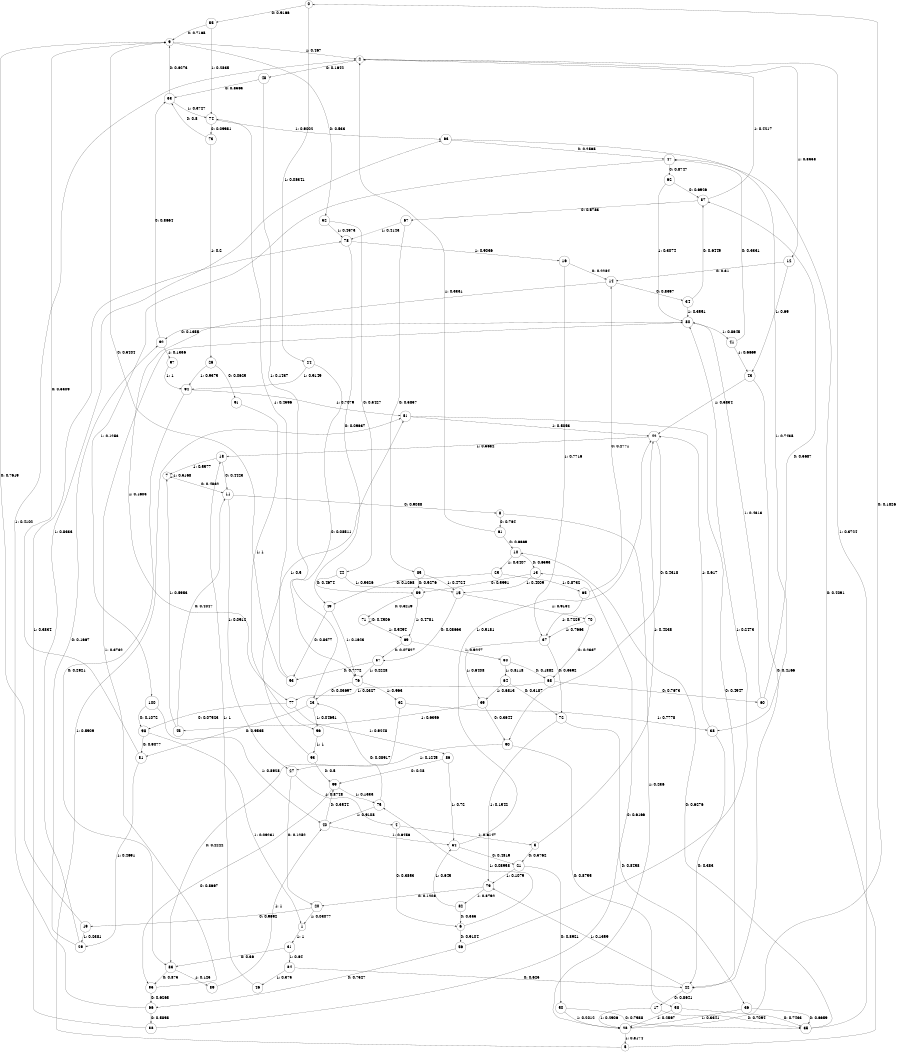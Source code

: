 digraph "ch22concat_phase3_L9" {
size = "6,8.5";
ratio = "fill";
node [shape = circle];
node [fontsize = 24];
edge [fontsize = 24];
0 -> 55 [label = "0: 0.9166   "];
0 -> 24 [label = "1: 0.08341  "];
1 -> 31 [label = "1: 1        "];
2 -> 48 [label = "0: 0.1642   "];
2 -> 12 [label = "1: 0.8358   "];
3 -> 21 [label = "0: 0.5762   "];
3 -> 42 [label = "1: 0.4238   "];
4 -> 6 [label = "0: 0.3853   "];
4 -> 3 [label = "1: 0.6147   "];
5 -> 47 [label = "0: 0.4091   "];
5 -> 51 [label = "1: 0.5909   "];
6 -> 56 [label = "0: 0.9104   "];
6 -> 75 [label = "1: 0.08958  "];
7 -> 11 [label = "0: 0.4832   "];
7 -> 7 [label = "1: 0.5168   "];
8 -> 61 [label = "0: 0.764    "];
8 -> 28 [label = "1: 0.236    "];
9 -> 52 [label = "0: 0.533    "];
9 -> 2 [label = "1: 0.467    "];
10 -> 13 [label = "0: 0.6593   "];
10 -> 25 [label = "1: 0.3407   "];
11 -> 8 [label = "0: 0.9088   "];
11 -> 27 [label = "1: 0.0912   "];
12 -> 14 [label = "0: 0.31     "];
12 -> 43 [label = "1: 0.69     "];
13 -> 59 [label = "0: 0.5991   "];
13 -> 15 [label = "1: 0.4009   "];
14 -> 34 [label = "0: 0.8397   "];
14 -> 77 [label = "1: 0.1603   "];
15 -> 57 [label = "0: 0.08663  "];
15 -> 70 [label = "1: 0.9134   "];
16 -> 14 [label = "0: 0.2284   "];
16 -> 37 [label = "1: 0.7716   "];
17 -> 35 [label = "0: 0.7094   "];
17 -> 28 [label = "1: 0.2906   "];
18 -> 11 [label = "0: 0.4423   "];
18 -> 7 [label = "1: 0.5577   "];
19 -> 9 [label = "0: 0.7619   "];
19 -> 29 [label = "1: 0.2381   "];
20 -> 19 [label = "0: 0.9692   "];
20 -> 1 [label = "1: 0.03077  "];
21 -> 50 [label = "0: 0.8921   "];
21 -> 79 [label = "1: 0.1079   "];
22 -> 17 [label = "0: 0.8641   "];
22 -> 79 [label = "1: 0.1359   "];
23 -> 81 [label = "0: 0.9535   "];
23 -> 96 [label = "1: 0.04651  "];
24 -> 23 [label = "0: 0.08511  "];
24 -> 94 [label = "1: 0.9149   "];
25 -> 49 [label = "0: 0.1268   "];
25 -> 65 [label = "1: 0.8732   "];
26 -> 91 [label = "0: 0.0625   "];
26 -> 94 [label = "1: 0.9375   "];
27 -> 20 [label = "0: 0.1252   "];
27 -> 4 [label = "1: 0.8748   "];
28 -> 0 [label = "0: 0.1826   "];
28 -> 5 [label = "1: 0.8174   "];
29 -> 92 [label = "0: 0.1667   "];
29 -> 63 [label = "1: 0.8333   "];
30 -> 68 [label = "0: 0.1882   "];
30 -> 64 [label = "1: 0.8118   "];
31 -> 83 [label = "0: 0.36     "];
31 -> 84 [label = "1: 0.64     "];
32 -> 83 [label = "0: 0.2222   "];
32 -> 38 [label = "1: 0.7778   "];
33 -> 9 [label = "0: 0.6273   "];
33 -> 74 [label = "1: 0.3727   "];
34 -> 87 [label = "0: 0.6449   "];
34 -> 80 [label = "1: 0.3551   "];
35 -> 10 [label = "0: 0.6276   "];
35 -> 2 [label = "1: 0.3724   "];
36 -> 35 [label = "0: 0.6659   "];
36 -> 28 [label = "1: 0.3341   "];
37 -> 72 [label = "0: 0.3592   "];
37 -> 39 [label = "1: 0.6408   "];
38 -> 22 [label = "0: 0.383    "];
38 -> 42 [label = "1: 0.617    "];
39 -> 90 [label = "0: 0.3644   "];
39 -> 45 [label = "1: 0.6356   "];
40 -> 99 [label = "0: 0.3544   "];
40 -> 54 [label = "1: 0.6456   "];
41 -> 47 [label = "0: 0.3331   "];
41 -> 43 [label = "1: 0.6669   "];
42 -> 90 [label = "0: 0.4318   "];
42 -> 18 [label = "1: 0.5682   "];
43 -> 22 [label = "0: 0.4166   "];
43 -> 42 [label = "1: 0.5834   "];
44 -> 59 [label = "0: 0.4674   "];
44 -> 15 [label = "1: 0.5326   "];
45 -> 11 [label = "0: 0.4047   "];
45 -> 7 [label = "1: 0.5953   "];
46 -> 18 [label = "1: 1        "];
47 -> 62 [label = "0: 0.8747   "];
47 -> 100 [label = "1: 0.1253   "];
48 -> 33 [label = "0: 0.8563   "];
48 -> 76 [label = "1: 0.1437   "];
49 -> 53 [label = "0: 0.8377   "];
49 -> 76 [label = "1: 0.1623   "];
50 -> 35 [label = "0: 0.7988   "];
50 -> 28 [label = "1: 0.2012   "];
51 -> 22 [label = "0: 0.4947   "];
51 -> 42 [label = "1: 0.5053   "];
52 -> 44 [label = "0: 0.5427   "];
52 -> 78 [label = "1: 0.4573   "];
53 -> 9 [label = "0: 0.5404   "];
53 -> 74 [label = "1: 0.4596   "];
54 -> 21 [label = "0: 0.4819   "];
54 -> 42 [label = "1: 0.5181   "];
55 -> 9 [label = "0: 0.7165   "];
55 -> 74 [label = "1: 0.2835   "];
56 -> 66 [label = "0: 0.7527   "];
56 -> 80 [label = "1: 0.2473   "];
57 -> 53 [label = "0: 0.7772   "];
57 -> 76 [label = "1: 0.2228   "];
58 -> 35 [label = "0: 0.7433   "];
58 -> 28 [label = "1: 0.2567   "];
59 -> 71 [label = "0: 0.5219   "];
59 -> 69 [label = "1: 0.4781   "];
60 -> 87 [label = "0: 0.5687   "];
60 -> 80 [label = "1: 0.4313   "];
61 -> 10 [label = "0: 0.6669   "];
61 -> 2 [label = "1: 0.3331   "];
62 -> 87 [label = "0: 0.6926   "];
62 -> 80 [label = "1: 0.3074   "];
63 -> 47 [label = "0: 0.2565   "];
63 -> 38 [label = "1: 0.7435   "];
64 -> 72 [label = "0: 0.3187   "];
64 -> 39 [label = "1: 0.6813   "];
65 -> 14 [label = "0: 0.2771   "];
65 -> 37 [label = "1: 0.7229   "];
66 -> 88 [label = "0: 0.5898   "];
66 -> 2 [label = "1: 0.4102   "];
67 -> 85 [label = "0: 0.5857   "];
67 -> 78 [label = "1: 0.4143   "];
68 -> 60 [label = "0: 0.7673   "];
68 -> 77 [label = "1: 0.2327   "];
69 -> 57 [label = "0: 0.07527  "];
69 -> 30 [label = "1: 0.9247   "];
70 -> 68 [label = "0: 0.2337   "];
70 -> 37 [label = "1: 0.7663   "];
71 -> 71 [label = "0: 0.4506   "];
71 -> 69 [label = "1: 0.5494   "];
72 -> 36 [label = "0: 0.8458   "];
72 -> 79 [label = "1: 0.1542   "];
73 -> 33 [label = "0: 0.8      "];
73 -> 26 [label = "1: 0.2      "];
74 -> 73 [label = "0: 0.09981  "];
74 -> 63 [label = "1: 0.9002   "];
75 -> 23 [label = "0: 0.08917  "];
75 -> 40 [label = "1: 0.9108   "];
76 -> 23 [label = "0: 0.03697  "];
76 -> 32 [label = "1: 0.963    "];
77 -> 98 [label = "0: 0.07523  "];
77 -> 86 [label = "1: 0.9248   "];
78 -> 49 [label = "0: 0.09637  "];
78 -> 16 [label = "1: 0.9036   "];
79 -> 20 [label = "0: 0.1208   "];
79 -> 82 [label = "1: 0.8792   "];
80 -> 92 [label = "0: 0.1355   "];
80 -> 41 [label = "1: 0.8645   "];
81 -> 9 [label = "0: 0.5309   "];
81 -> 29 [label = "1: 0.4691   "];
82 -> 6 [label = "0: 0.355    "];
82 -> 54 [label = "1: 0.645    "];
83 -> 95 [label = "0: 0.875    "];
83 -> 89 [label = "1: 0.125    "];
84 -> 22 [label = "0: 0.625    "];
84 -> 46 [label = "1: 0.375    "];
85 -> 59 [label = "0: 0.5276   "];
85 -> 15 [label = "1: 0.4724   "];
86 -> 99 [label = "0: 0.28     "];
86 -> 54 [label = "1: 0.72     "];
87 -> 67 [label = "0: 0.5783   "];
87 -> 2 [label = "1: 0.4217   "];
88 -> 13 [label = "0: 0.6166   "];
88 -> 78 [label = "1: 0.3834   "];
89 -> 40 [label = "1: 1        "];
90 -> 58 [label = "0: 0.8755   "];
90 -> 27 [label = "1: 0.1245   "];
91 -> 96 [label = "1: 1        "];
92 -> 33 [label = "0: 0.8664   "];
92 -> 97 [label = "1: 0.1336   "];
93 -> 99 [label = "0: 0.5      "];
93 -> 51 [label = "1: 0.5      "];
94 -> 83 [label = "0: 0.2921   "];
94 -> 51 [label = "1: 0.7079   "];
95 -> 66 [label = "0: 0.6268   "];
95 -> 80 [label = "1: 0.3732   "];
96 -> 93 [label = "1: 1        "];
97 -> 94 [label = "1: 1        "];
98 -> 81 [label = "0: 0.9077   "];
98 -> 1 [label = "1: 0.09231  "];
99 -> 95 [label = "0: 0.8667   "];
99 -> 75 [label = "1: 0.1333   "];
100 -> 98 [label = "0: 0.1072   "];
100 -> 40 [label = "1: 0.8928   "];
}